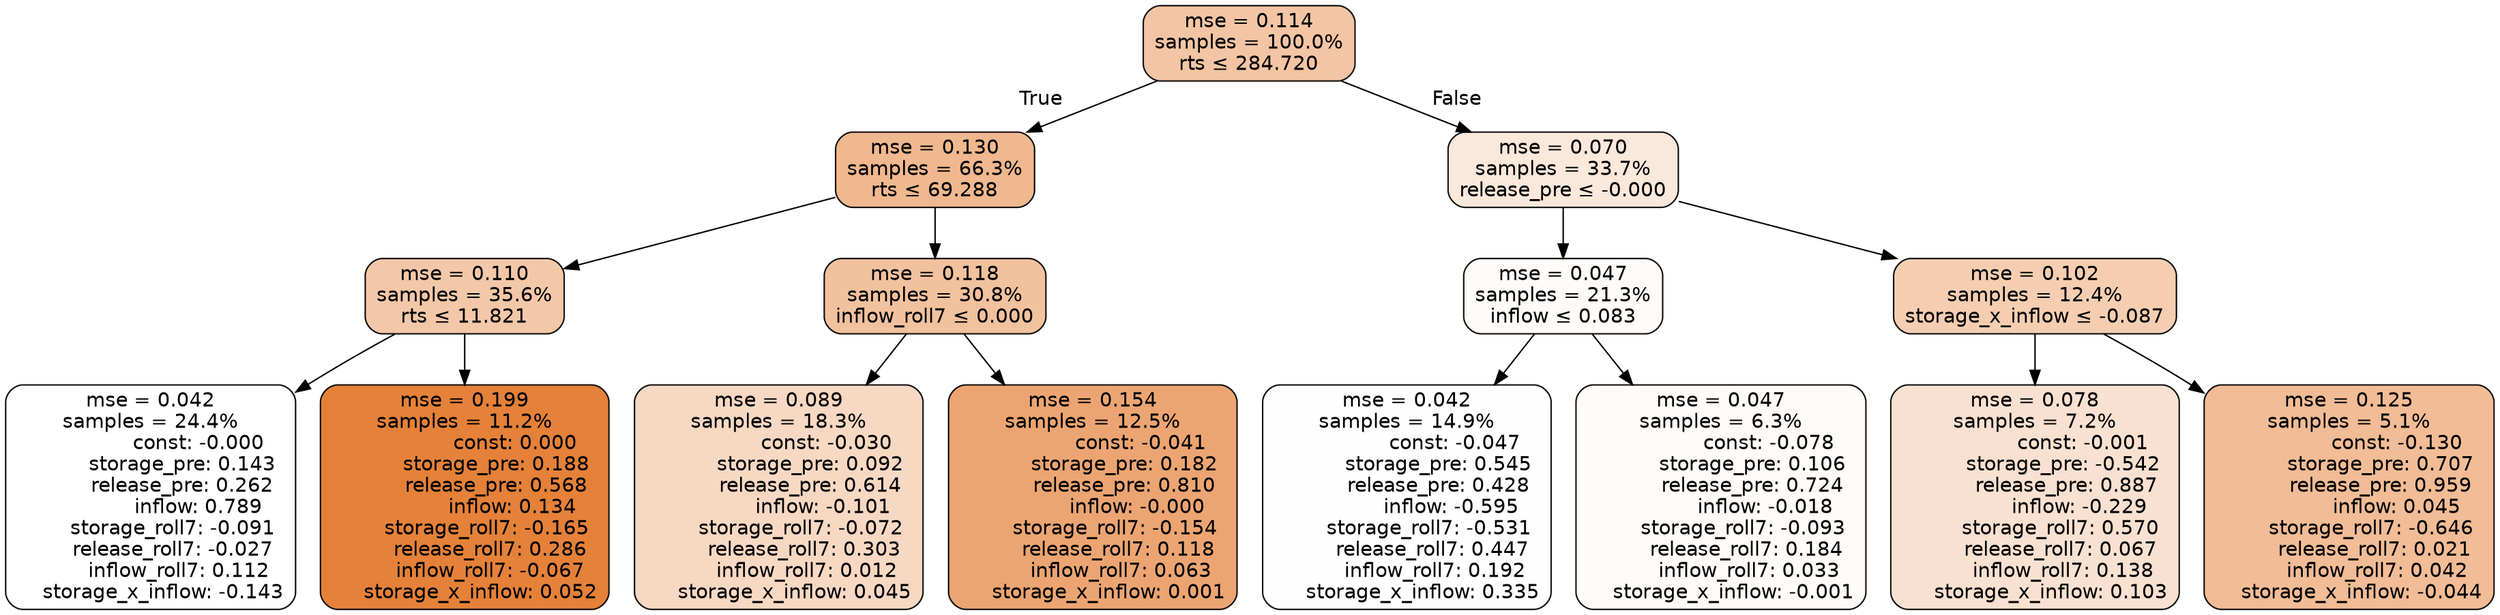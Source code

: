 digraph tree {
bgcolor="transparent"
node [shape=rectangle, style="filled, rounded", color="black", fontname=helvetica] ;
edge [fontname=helvetica] ;
	"0" [label="mse = 0.114
samples = 100.0%
rts &le; 284.720", fillcolor="#f3c5a4"]
	"1" [label="mse = 0.130
samples = 66.3%
rts &le; 69.288", fillcolor="#f0b88f"]
	"2" [label="mse = 0.110
samples = 35.6%
rts &le; 11.821", fillcolor="#f3c8a9"]
	"3" [label="mse = 0.042
samples = 24.4%
               const: -0.000
          storage_pre: 0.143
          release_pre: 0.262
               inflow: 0.789
       storage_roll7: -0.091
       release_roll7: -0.027
         inflow_roll7: 0.112
    storage_x_inflow: -0.143", fillcolor="#ffffff"]
	"4" [label="mse = 0.199
samples = 11.2%
                const: 0.000
          storage_pre: 0.188
          release_pre: 0.568
               inflow: 0.134
       storage_roll7: -0.165
        release_roll7: 0.286
        inflow_roll7: -0.067
     storage_x_inflow: 0.052", fillcolor="#e58139"]
	"5" [label="mse = 0.118
samples = 30.8%
inflow_roll7 &le; 0.000", fillcolor="#f2c19e"]
	"6" [label="mse = 0.089
samples = 18.3%
               const: -0.030
          storage_pre: 0.092
          release_pre: 0.614
              inflow: -0.101
       storage_roll7: -0.072
        release_roll7: 0.303
         inflow_roll7: 0.012
     storage_x_inflow: 0.045", fillcolor="#f7d8c3"]
	"7" [label="mse = 0.154
samples = 12.5%
               const: -0.041
          storage_pre: 0.182
          release_pre: 0.810
              inflow: -0.000
       storage_roll7: -0.154
        release_roll7: 0.118
         inflow_roll7: 0.063
     storage_x_inflow: 0.001", fillcolor="#eca572"]
	"8" [label="mse = 0.070
samples = 33.7%
release_pre &le; -0.000", fillcolor="#fae8db"]
	"9" [label="mse = 0.047
samples = 21.3%
inflow &le; 0.083", fillcolor="#fefbf9"]
	"10" [label="mse = 0.042
samples = 14.9%
               const: -0.047
          storage_pre: 0.545
          release_pre: 0.428
              inflow: -0.595
       storage_roll7: -0.531
        release_roll7: 0.447
         inflow_roll7: 0.192
     storage_x_inflow: 0.335", fillcolor="#fefefe"]
	"11" [label="mse = 0.047
samples = 6.3%
               const: -0.078
          storage_pre: 0.106
          release_pre: 0.724
              inflow: -0.018
       storage_roll7: -0.093
        release_roll7: 0.184
         inflow_roll7: 0.033
    storage_x_inflow: -0.001", fillcolor="#fefbf8"]
	"12" [label="mse = 0.102
samples = 12.4%
storage_x_inflow &le; -0.087", fillcolor="#f5ceb2"]
	"13" [label="mse = 0.078
samples = 7.2%
               const: -0.001
         storage_pre: -0.542
          release_pre: 0.887
              inflow: -0.229
        storage_roll7: 0.570
        release_roll7: 0.067
         inflow_roll7: 0.138
     storage_x_inflow: 0.103", fillcolor="#f8e1d1"]
	"14" [label="mse = 0.125
samples = 5.1%
               const: -0.130
          storage_pre: 0.707
          release_pre: 0.959
               inflow: 0.045
       storage_roll7: -0.646
        release_roll7: 0.021
         inflow_roll7: 0.042
    storage_x_inflow: -0.044", fillcolor="#f1bc96"]

	"0" -> "1" [labeldistance=2.5, labelangle=45, headlabel="True"]
	"1" -> "2"
	"2" -> "3"
	"2" -> "4"
	"1" -> "5"
	"5" -> "6"
	"5" -> "7"
	"0" -> "8" [labeldistance=2.5, labelangle=-45, headlabel="False"]
	"8" -> "9"
	"9" -> "10"
	"9" -> "11"
	"8" -> "12"
	"12" -> "13"
	"12" -> "14"
}